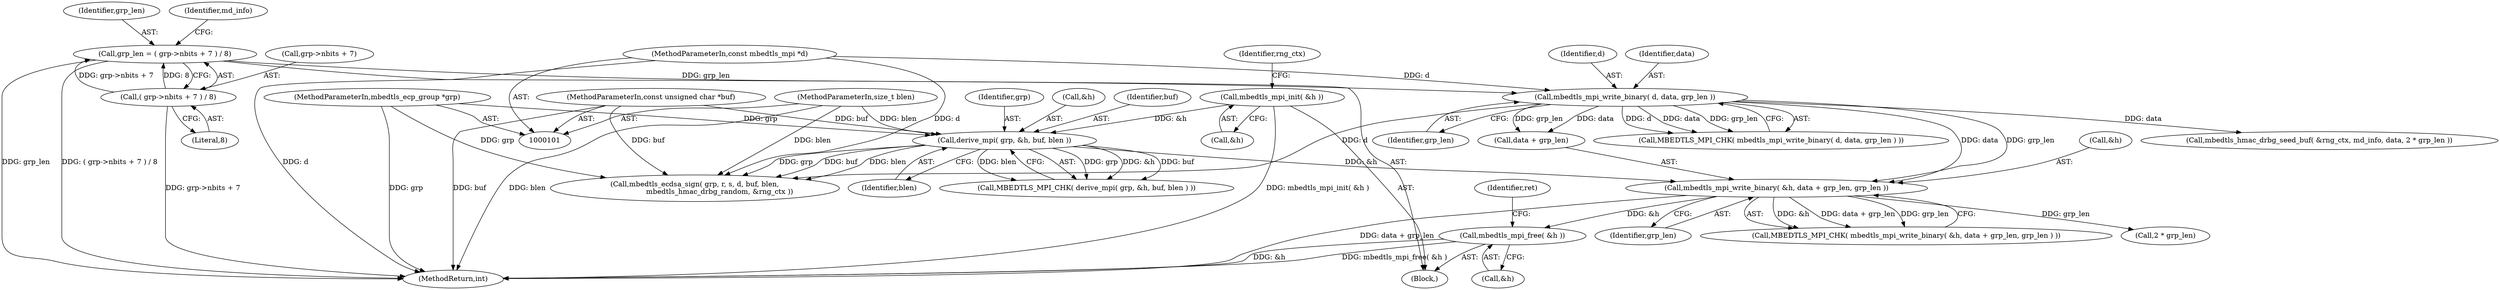 digraph "1_mbedtls_298a43a77ec0ed2c19a8c924ddd8571ef3e65dfd_0@API" {
"1000184" [label="(Call,mbedtls_mpi_free( &h ))"];
"1000153" [label="(Call,mbedtls_mpi_write_binary( &h, data + grp_len, grp_len ))"];
"1000146" [label="(Call,derive_mpi( grp, &h, buf, blen ))"];
"1000102" [label="(MethodParameterIn,mbedtls_ecp_group *grp)"];
"1000134" [label="(Call,mbedtls_mpi_init( &h ))"];
"1000106" [label="(MethodParameterIn,const unsigned char *buf)"];
"1000107" [label="(MethodParameterIn,size_t blen)"];
"1000141" [label="(Call,mbedtls_mpi_write_binary( d, data, grp_len ))"];
"1000105" [label="(MethodParameterIn,const mbedtls_mpi *d)"];
"1000114" [label="(Call,grp_len = ( grp->nbits + 7 ) / 8)"];
"1000116" [label="(Call,( grp->nbits + 7 ) / 8)"];
"1000134" [label="(Call,mbedtls_mpi_init( &h ))"];
"1000145" [label="(Call,MBEDTLS_MPI_CHK( derive_mpi( grp, &h, buf, blen ) ))"];
"1000114" [label="(Call,grp_len = ( grp->nbits + 7 ) / 8)"];
"1000115" [label="(Identifier,grp_len)"];
"1000117" [label="(Call,grp->nbits + 7)"];
"1000188" [label="(Identifier,ret)"];
"1000189" [label="(MethodReturn,int)"];
"1000159" [label="(Identifier,grp_len)"];
"1000185" [label="(Call,&h)"];
"1000135" [label="(Call,&h)"];
"1000139" [label="(Identifier,rng_ctx)"];
"1000142" [label="(Identifier,d)"];
"1000152" [label="(Call,MBEDTLS_MPI_CHK( mbedtls_mpi_write_binary( &h, data + grp_len, grp_len ) ))"];
"1000151" [label="(Identifier,blen)"];
"1000160" [label="(Call,mbedtls_hmac_drbg_seed_buf( &rng_ctx, md_info, data, 2 * grp_len ))"];
"1000154" [label="(Call,&h)"];
"1000170" [label="(Call,mbedtls_ecdsa_sign( grp, r, s, d, buf, blen,\n                      mbedtls_hmac_drbg_random, &rng_ctx ))"];
"1000150" [label="(Identifier,buf)"];
"1000144" [label="(Identifier,grp_len)"];
"1000143" [label="(Identifier,data)"];
"1000107" [label="(MethodParameterIn,size_t blen)"];
"1000184" [label="(Call,mbedtls_mpi_free( &h ))"];
"1000105" [label="(MethodParameterIn,const mbedtls_mpi *d)"];
"1000147" [label="(Identifier,grp)"];
"1000122" [label="(Literal,8)"];
"1000156" [label="(Call,data + grp_len)"];
"1000116" [label="(Call,( grp->nbits + 7 ) / 8)"];
"1000146" [label="(Call,derive_mpi( grp, &h, buf, blen ))"];
"1000148" [label="(Call,&h)"];
"1000109" [label="(Block,)"];
"1000165" [label="(Call,2 * grp_len)"];
"1000106" [label="(MethodParameterIn,const unsigned char *buf)"];
"1000102" [label="(MethodParameterIn,mbedtls_ecp_group *grp)"];
"1000141" [label="(Call,mbedtls_mpi_write_binary( d, data, grp_len ))"];
"1000140" [label="(Call,MBEDTLS_MPI_CHK( mbedtls_mpi_write_binary( d, data, grp_len ) ))"];
"1000128" [label="(Identifier,md_info)"];
"1000153" [label="(Call,mbedtls_mpi_write_binary( &h, data + grp_len, grp_len ))"];
"1000184" -> "1000109"  [label="AST: "];
"1000184" -> "1000185"  [label="CFG: "];
"1000185" -> "1000184"  [label="AST: "];
"1000188" -> "1000184"  [label="CFG: "];
"1000184" -> "1000189"  [label="DDG: &h"];
"1000184" -> "1000189"  [label="DDG: mbedtls_mpi_free( &h )"];
"1000153" -> "1000184"  [label="DDG: &h"];
"1000153" -> "1000152"  [label="AST: "];
"1000153" -> "1000159"  [label="CFG: "];
"1000154" -> "1000153"  [label="AST: "];
"1000156" -> "1000153"  [label="AST: "];
"1000159" -> "1000153"  [label="AST: "];
"1000152" -> "1000153"  [label="CFG: "];
"1000153" -> "1000189"  [label="DDG: data + grp_len"];
"1000153" -> "1000152"  [label="DDG: &h"];
"1000153" -> "1000152"  [label="DDG: data + grp_len"];
"1000153" -> "1000152"  [label="DDG: grp_len"];
"1000146" -> "1000153"  [label="DDG: &h"];
"1000141" -> "1000153"  [label="DDG: data"];
"1000141" -> "1000153"  [label="DDG: grp_len"];
"1000153" -> "1000165"  [label="DDG: grp_len"];
"1000146" -> "1000145"  [label="AST: "];
"1000146" -> "1000151"  [label="CFG: "];
"1000147" -> "1000146"  [label="AST: "];
"1000148" -> "1000146"  [label="AST: "];
"1000150" -> "1000146"  [label="AST: "];
"1000151" -> "1000146"  [label="AST: "];
"1000145" -> "1000146"  [label="CFG: "];
"1000146" -> "1000145"  [label="DDG: grp"];
"1000146" -> "1000145"  [label="DDG: &h"];
"1000146" -> "1000145"  [label="DDG: buf"];
"1000146" -> "1000145"  [label="DDG: blen"];
"1000102" -> "1000146"  [label="DDG: grp"];
"1000134" -> "1000146"  [label="DDG: &h"];
"1000106" -> "1000146"  [label="DDG: buf"];
"1000107" -> "1000146"  [label="DDG: blen"];
"1000146" -> "1000170"  [label="DDG: grp"];
"1000146" -> "1000170"  [label="DDG: buf"];
"1000146" -> "1000170"  [label="DDG: blen"];
"1000102" -> "1000101"  [label="AST: "];
"1000102" -> "1000189"  [label="DDG: grp"];
"1000102" -> "1000170"  [label="DDG: grp"];
"1000134" -> "1000109"  [label="AST: "];
"1000134" -> "1000135"  [label="CFG: "];
"1000135" -> "1000134"  [label="AST: "];
"1000139" -> "1000134"  [label="CFG: "];
"1000134" -> "1000189"  [label="DDG: mbedtls_mpi_init( &h )"];
"1000106" -> "1000101"  [label="AST: "];
"1000106" -> "1000189"  [label="DDG: buf"];
"1000106" -> "1000170"  [label="DDG: buf"];
"1000107" -> "1000101"  [label="AST: "];
"1000107" -> "1000189"  [label="DDG: blen"];
"1000107" -> "1000170"  [label="DDG: blen"];
"1000141" -> "1000140"  [label="AST: "];
"1000141" -> "1000144"  [label="CFG: "];
"1000142" -> "1000141"  [label="AST: "];
"1000143" -> "1000141"  [label="AST: "];
"1000144" -> "1000141"  [label="AST: "];
"1000140" -> "1000141"  [label="CFG: "];
"1000141" -> "1000140"  [label="DDG: d"];
"1000141" -> "1000140"  [label="DDG: data"];
"1000141" -> "1000140"  [label="DDG: grp_len"];
"1000105" -> "1000141"  [label="DDG: d"];
"1000114" -> "1000141"  [label="DDG: grp_len"];
"1000141" -> "1000156"  [label="DDG: data"];
"1000141" -> "1000156"  [label="DDG: grp_len"];
"1000141" -> "1000160"  [label="DDG: data"];
"1000141" -> "1000170"  [label="DDG: d"];
"1000105" -> "1000101"  [label="AST: "];
"1000105" -> "1000189"  [label="DDG: d"];
"1000105" -> "1000170"  [label="DDG: d"];
"1000114" -> "1000109"  [label="AST: "];
"1000114" -> "1000116"  [label="CFG: "];
"1000115" -> "1000114"  [label="AST: "];
"1000116" -> "1000114"  [label="AST: "];
"1000128" -> "1000114"  [label="CFG: "];
"1000114" -> "1000189"  [label="DDG: grp_len"];
"1000114" -> "1000189"  [label="DDG: ( grp->nbits + 7 ) / 8"];
"1000116" -> "1000114"  [label="DDG: grp->nbits + 7"];
"1000116" -> "1000114"  [label="DDG: 8"];
"1000116" -> "1000122"  [label="CFG: "];
"1000117" -> "1000116"  [label="AST: "];
"1000122" -> "1000116"  [label="AST: "];
"1000116" -> "1000189"  [label="DDG: grp->nbits + 7"];
}
